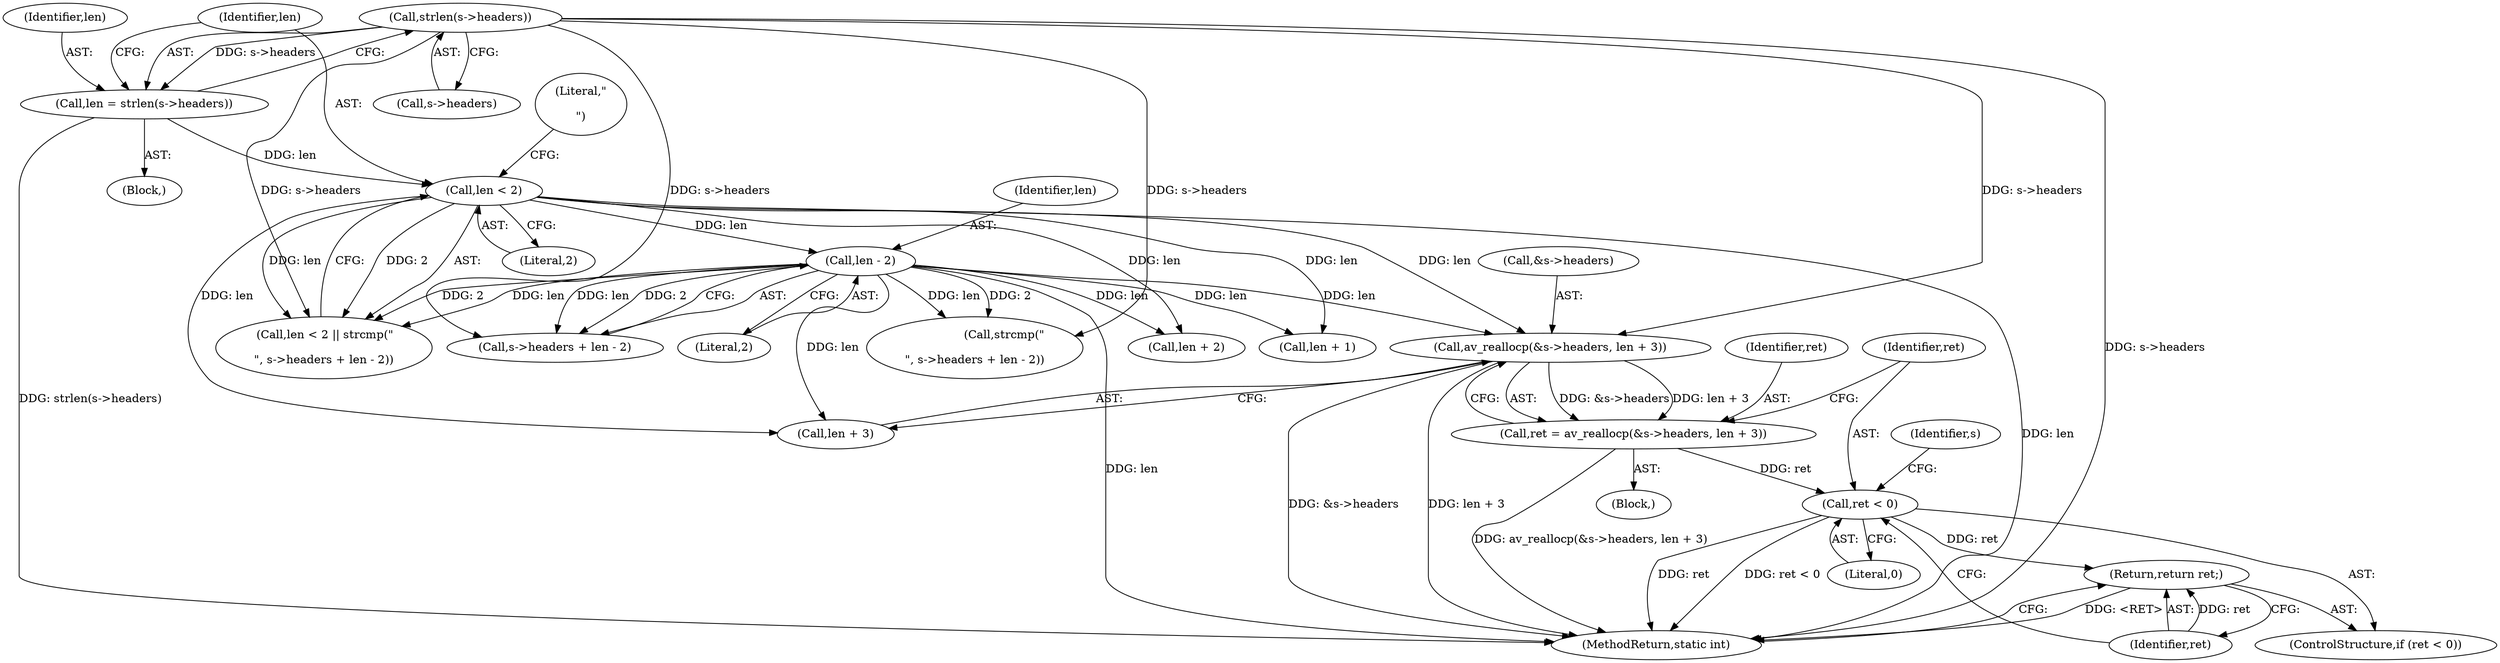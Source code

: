 digraph "0_FFmpeg_2a05c8f813de6f2278827734bf8102291e7484aa_1@API" {
"1000192" [label="(Call,av_reallocp(&s->headers, len + 3))"];
"1000167" [label="(Call,strlen(s->headers))"];
"1000182" [label="(Call,len - 2)"];
"1000173" [label="(Call,len < 2)"];
"1000165" [label="(Call,len = strlen(s->headers))"];
"1000190" [label="(Call,ret = av_reallocp(&s->headers, len + 3))"];
"1000201" [label="(Call,ret < 0)"];
"1000204" [label="(Return,return ret;)"];
"1000175" [label="(Literal,2)"];
"1000205" [label="(Identifier,ret)"];
"1000184" [label="(Literal,2)"];
"1000176" [label="(Call,strcmp(\"\r\n\", s->headers + len - 2))"];
"1000191" [label="(Identifier,ret)"];
"1000166" [label="(Identifier,len)"];
"1000177" [label="(Literal,\"\r\n\")"];
"1000183" [label="(Identifier,len)"];
"1000190" [label="(Call,ret = av_reallocp(&s->headers, len + 3))"];
"1000258" [label="(MethodReturn,static int)"];
"1000174" [label="(Identifier,len)"];
"1000204" [label="(Return,return ret;)"];
"1000203" [label="(Literal,0)"];
"1000165" [label="(Call,len = strlen(s->headers))"];
"1000193" [label="(Call,&s->headers)"];
"1000185" [label="(Block,)"];
"1000200" [label="(ControlStructure,if (ret < 0))"];
"1000197" [label="(Call,len + 3)"];
"1000182" [label="(Call,len - 2)"];
"1000209" [label="(Identifier,s)"];
"1000173" [label="(Call,len < 2)"];
"1000167" [label="(Call,strlen(s->headers))"];
"1000192" [label="(Call,av_reallocp(&s->headers, len + 3))"];
"1000178" [label="(Call,s->headers + len - 2)"];
"1000168" [label="(Call,s->headers)"];
"1000202" [label="(Identifier,ret)"];
"1000201" [label="(Call,ret < 0)"];
"1000163" [label="(Block,)"];
"1000218" [label="(Call,len + 1)"];
"1000227" [label="(Call,len + 2)"];
"1000172" [label="(Call,len < 2 || strcmp(\"\r\n\", s->headers + len - 2))"];
"1000192" -> "1000190"  [label="AST: "];
"1000192" -> "1000197"  [label="CFG: "];
"1000193" -> "1000192"  [label="AST: "];
"1000197" -> "1000192"  [label="AST: "];
"1000190" -> "1000192"  [label="CFG: "];
"1000192" -> "1000258"  [label="DDG: len + 3"];
"1000192" -> "1000258"  [label="DDG: &s->headers"];
"1000192" -> "1000190"  [label="DDG: &s->headers"];
"1000192" -> "1000190"  [label="DDG: len + 3"];
"1000167" -> "1000192"  [label="DDG: s->headers"];
"1000182" -> "1000192"  [label="DDG: len"];
"1000173" -> "1000192"  [label="DDG: len"];
"1000167" -> "1000165"  [label="AST: "];
"1000167" -> "1000168"  [label="CFG: "];
"1000168" -> "1000167"  [label="AST: "];
"1000165" -> "1000167"  [label="CFG: "];
"1000167" -> "1000258"  [label="DDG: s->headers"];
"1000167" -> "1000165"  [label="DDG: s->headers"];
"1000167" -> "1000172"  [label="DDG: s->headers"];
"1000167" -> "1000176"  [label="DDG: s->headers"];
"1000167" -> "1000178"  [label="DDG: s->headers"];
"1000182" -> "1000178"  [label="AST: "];
"1000182" -> "1000184"  [label="CFG: "];
"1000183" -> "1000182"  [label="AST: "];
"1000184" -> "1000182"  [label="AST: "];
"1000178" -> "1000182"  [label="CFG: "];
"1000182" -> "1000258"  [label="DDG: len"];
"1000182" -> "1000172"  [label="DDG: len"];
"1000182" -> "1000172"  [label="DDG: 2"];
"1000182" -> "1000176"  [label="DDG: len"];
"1000182" -> "1000176"  [label="DDG: 2"];
"1000182" -> "1000178"  [label="DDG: len"];
"1000182" -> "1000178"  [label="DDG: 2"];
"1000173" -> "1000182"  [label="DDG: len"];
"1000182" -> "1000197"  [label="DDG: len"];
"1000182" -> "1000218"  [label="DDG: len"];
"1000182" -> "1000227"  [label="DDG: len"];
"1000173" -> "1000172"  [label="AST: "];
"1000173" -> "1000175"  [label="CFG: "];
"1000174" -> "1000173"  [label="AST: "];
"1000175" -> "1000173"  [label="AST: "];
"1000177" -> "1000173"  [label="CFG: "];
"1000172" -> "1000173"  [label="CFG: "];
"1000173" -> "1000258"  [label="DDG: len"];
"1000173" -> "1000172"  [label="DDG: len"];
"1000173" -> "1000172"  [label="DDG: 2"];
"1000165" -> "1000173"  [label="DDG: len"];
"1000173" -> "1000197"  [label="DDG: len"];
"1000173" -> "1000218"  [label="DDG: len"];
"1000173" -> "1000227"  [label="DDG: len"];
"1000165" -> "1000163"  [label="AST: "];
"1000166" -> "1000165"  [label="AST: "];
"1000174" -> "1000165"  [label="CFG: "];
"1000165" -> "1000258"  [label="DDG: strlen(s->headers)"];
"1000190" -> "1000185"  [label="AST: "];
"1000191" -> "1000190"  [label="AST: "];
"1000202" -> "1000190"  [label="CFG: "];
"1000190" -> "1000258"  [label="DDG: av_reallocp(&s->headers, len + 3)"];
"1000190" -> "1000201"  [label="DDG: ret"];
"1000201" -> "1000200"  [label="AST: "];
"1000201" -> "1000203"  [label="CFG: "];
"1000202" -> "1000201"  [label="AST: "];
"1000203" -> "1000201"  [label="AST: "];
"1000205" -> "1000201"  [label="CFG: "];
"1000209" -> "1000201"  [label="CFG: "];
"1000201" -> "1000258"  [label="DDG: ret < 0"];
"1000201" -> "1000258"  [label="DDG: ret"];
"1000201" -> "1000204"  [label="DDG: ret"];
"1000204" -> "1000200"  [label="AST: "];
"1000204" -> "1000205"  [label="CFG: "];
"1000205" -> "1000204"  [label="AST: "];
"1000258" -> "1000204"  [label="CFG: "];
"1000204" -> "1000258"  [label="DDG: <RET>"];
"1000205" -> "1000204"  [label="DDG: ret"];
}
